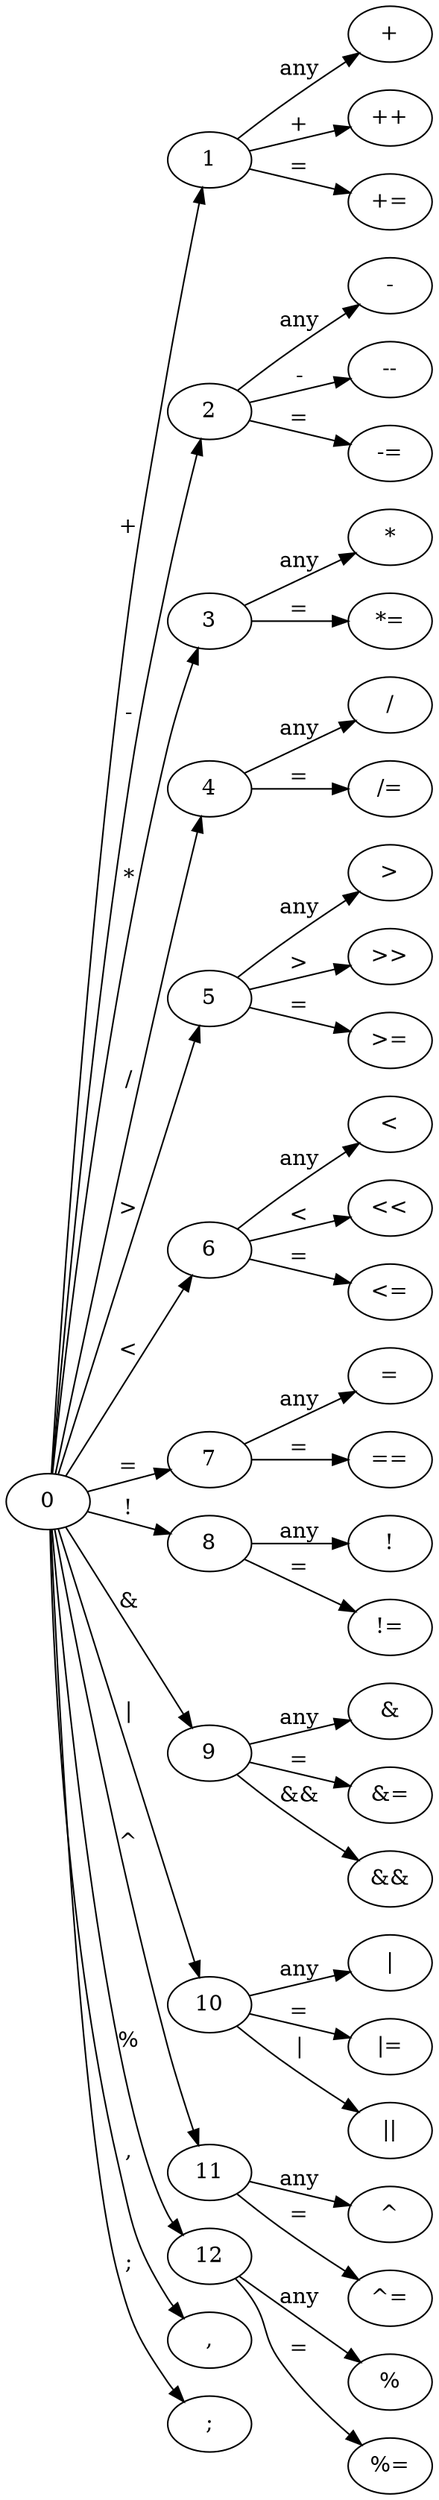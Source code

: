digraph G {

rankdir = LR

0 -> 1 [label = "+"]
100 [label = "+"]
101 [label ="++"]
102 [label = "+="]
1 -> 100 [label = "any"]
1 -> 101 [label = "+"]
1 -> 102 [label ="="]


0 -> 2 [label = "-"]
200 [label = "-"]
201 [label ="--"]
202 [label = "-="]
2 -> 200 [label = "any"]
2 -> 201 [label = "-"]
2 -> 202 [label ="="]

0 -> 3 [label = "*"]
300 [label = "*"]
302 [label ="*="]
3 -> 300 [label = "any"]
3 -> 302 [label = "="]

0 -> 4 [label = "/"]
400 [label ="/"]
402 [label = "/="]
4 -> 400 [label = "any"]
4 -> 402 [label = "="]

0 -> 5 [label =">"]
500 [label = ">"]
501 [label = ">>"]
502 [label = ">="]
5 -> 500 [label = "any"]
5 -> 501 [label = ">"]
5 -> 502 [label = "="]

0 -> 6 [label ="<"]
600 [label = "<"]
601 [label = "<<"]
602 [label = "<="]
6 -> 600 [label = "any"]
6 -> 601 [label = "<"]
6 -> 602 [label = "="]

0 -> 7 [label ="="]
700 [label = "="]
701 [label = "=="]
7 -> 700 [label ="any"]
7 -> 701 [label = "="]

0 -> 8 [label = "!"]
800 [label = "!"]
801 [label = "!="]
8 -> 800 [label = "any"]
8 -> 801 [label = "="]

0 -> 9 [label = "&"]
900 [label = "&"]
901 [label = "&="]
902 [label ="&&"]
9 -> 900 [label = "any"]
9 -> 901 [label = "="]
9 -> 902 [label = "&&"]

0 -> 10 [label = "|"]
1000 [label = "|"]
1001 [label = "|="]
1002 [label ="||"]
10 -> 1000 [label = "any"]
10 -> 1001 [label = "="]
10 -> 1002 [label = "|"]


0 -> 11 [label = "^"]
1100 [label = "^"]
1101 [label = "^="]
11 -> 1100 [label = "any"]
11 -> 1101 [label ="="]


0 -> 12 [label = "%"]
1200 [label = "%"]
1201 [label ="%="]
12 -> 1200 [label = "any"]
12 -> 1201 [label = "="]

13 [label = ","]
0 -> 13 [label =","]
14 [label = ";"]
0 -> 14 [label = ";"]
}